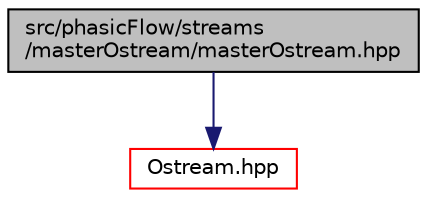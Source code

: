 digraph "src/phasicFlow/streams/masterOstream/masterOstream.hpp"
{
 // LATEX_PDF_SIZE
  edge [fontname="Helvetica",fontsize="10",labelfontname="Helvetica",labelfontsize="10"];
  node [fontname="Helvetica",fontsize="10",shape=record];
  Node1 [label="src/phasicFlow/streams\l/masterOstream/masterOstream.hpp",height=0.2,width=0.4,color="black", fillcolor="grey75", style="filled", fontcolor="black",tooltip=" "];
  Node1 -> Node2 [color="midnightblue",fontsize="10",style="solid",fontname="Helvetica"];
  Node2 [label="Ostream.hpp",height=0.2,width=0.4,color="red", fillcolor="white", style="filled",URL="$Ostream_8hpp.html",tooltip=" "];
}
